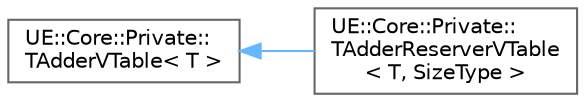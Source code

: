 digraph "Graphical Class Hierarchy"
{
 // INTERACTIVE_SVG=YES
 // LATEX_PDF_SIZE
  bgcolor="transparent";
  edge [fontname=Helvetica,fontsize=10,labelfontname=Helvetica,labelfontsize=10];
  node [fontname=Helvetica,fontsize=10,shape=box,height=0.2,width=0.4];
  rankdir="LR";
  Node0 [id="Node000000",label="UE::Core::Private::\lTAdderVTable\< T \>",height=0.2,width=0.4,color="grey40", fillcolor="white", style="filled",URL="$da/d7d/structUE_1_1Core_1_1Private_1_1TAdderVTable.html",tooltip=" "];
  Node0 -> Node1 [id="edge9054_Node000000_Node000001",dir="back",color="steelblue1",style="solid",tooltip=" "];
  Node1 [id="Node000001",label="UE::Core::Private::\lTAdderReserverVTable\l\< T, SizeType \>",height=0.2,width=0.4,color="grey40", fillcolor="white", style="filled",URL="$db/d4a/structUE_1_1Core_1_1Private_1_1TAdderReserverVTable.html",tooltip=" "];
}
